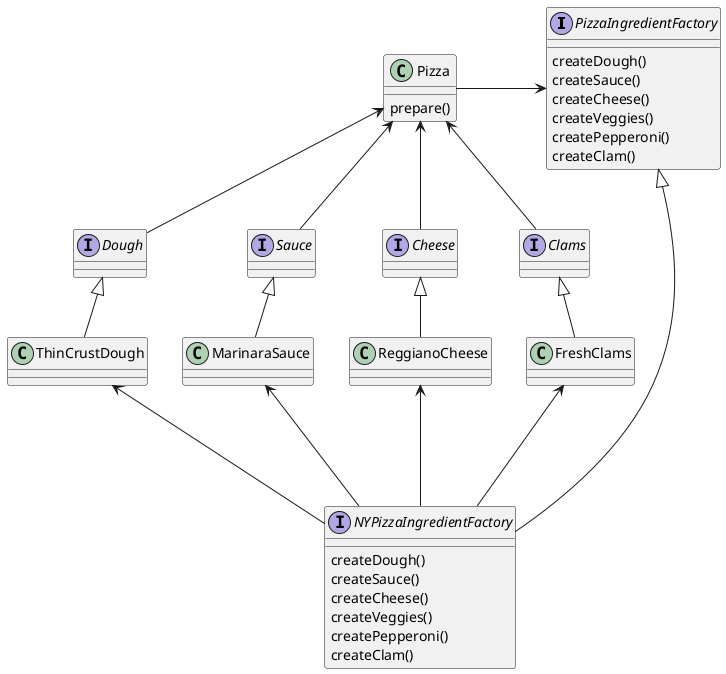 @startuml

interface PizzaIngredientFactory {
    createDough()
    createSauce()
    createCheese()
    createVeggies()
    createPepperoni()
    createClam()
}

interface NYPizzaIngredientFactory {
    createDough()
    createSauce()
    createCheese()
    createVeggies()
    createPepperoni()
    createClam()
}

class Pizza {
    prepare()
}

interface Dough
class ThinCrustDough

interface Sauce
class MarinaraSauce

interface Cheese
class ReggianoCheese

interface Clams
class FreshClams

PizzaIngredientFactory <|----- NYPizzaIngredientFactory
PizzaIngredientFactory <-left- Pizza

Pizza <-- Dough
Pizza <-- Sauce
Pizza <-- Cheese
Pizza <-- Clams

Dough <|-- ThinCrustDough
Sauce <|-- MarinaraSauce
Cheese <|-- ReggianoCheese
Clams <|-- FreshClams

ThinCrustDough <--- NYPizzaIngredientFactory
MarinaraSauce <--- NYPizzaIngredientFactory
ReggianoCheese <--- NYPizzaIngredientFactory
FreshClams <--- NYPizzaIngredientFactory

@enduml